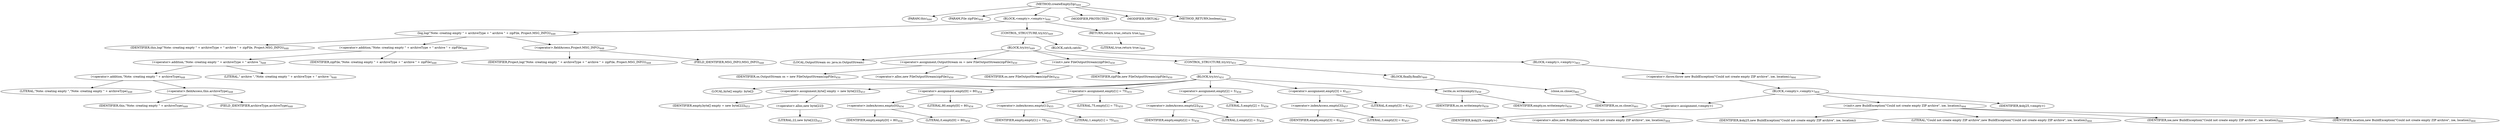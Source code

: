 digraph "createEmptyZip" {  
"1036" [label = <(METHOD,createEmptyZip)<SUB>444</SUB>> ]
"52" [label = <(PARAM,this)<SUB>444</SUB>> ]
"1037" [label = <(PARAM,File zipFile)<SUB>444</SUB>> ]
"1038" [label = <(BLOCK,&lt;empty&gt;,&lt;empty&gt;)<SUB>444</SUB>> ]
"1039" [label = <(log,log(&quot;Note: creating empty &quot; + archiveType + &quot; archive &quot; + zipFile, Project.MSG_INFO))<SUB>448</SUB>> ]
"51" [label = <(IDENTIFIER,this,log(&quot;Note: creating empty &quot; + archiveType + &quot; archive &quot; + zipFile, Project.MSG_INFO))<SUB>448</SUB>> ]
"1040" [label = <(&lt;operator&gt;.addition,&quot;Note: creating empty &quot; + archiveType + &quot; archive &quot; + zipFile)<SUB>448</SUB>> ]
"1041" [label = <(&lt;operator&gt;.addition,&quot;Note: creating empty &quot; + archiveType + &quot; archive &quot;)<SUB>448</SUB>> ]
"1042" [label = <(&lt;operator&gt;.addition,&quot;Note: creating empty &quot; + archiveType)<SUB>448</SUB>> ]
"1043" [label = <(LITERAL,&quot;Note: creating empty &quot;,&quot;Note: creating empty &quot; + archiveType)<SUB>448</SUB>> ]
"1044" [label = <(&lt;operator&gt;.fieldAccess,this.archiveType)<SUB>448</SUB>> ]
"1045" [label = <(IDENTIFIER,this,&quot;Note: creating empty &quot; + archiveType)<SUB>448</SUB>> ]
"1046" [label = <(FIELD_IDENTIFIER,archiveType,archiveType)<SUB>448</SUB>> ]
"1047" [label = <(LITERAL,&quot; archive &quot;,&quot;Note: creating empty &quot; + archiveType + &quot; archive &quot;)<SUB>448</SUB>> ]
"1048" [label = <(IDENTIFIER,zipFile,&quot;Note: creating empty &quot; + archiveType + &quot; archive &quot; + zipFile)<SUB>448</SUB>> ]
"1049" [label = <(&lt;operator&gt;.fieldAccess,Project.MSG_INFO)<SUB>448</SUB>> ]
"1050" [label = <(IDENTIFIER,Project,log(&quot;Note: creating empty &quot; + archiveType + &quot; archive &quot; + zipFile, Project.MSG_INFO))<SUB>448</SUB>> ]
"1051" [label = <(FIELD_IDENTIFIER,MSG_INFO,MSG_INFO)<SUB>448</SUB>> ]
"1052" [label = <(CONTROL_STRUCTURE,try,try)<SUB>449</SUB>> ]
"1053" [label = <(BLOCK,try,try)<SUB>449</SUB>> ]
"54" [label = <(LOCAL,OutputStream os: java.io.OutputStream)> ]
"1054" [label = <(&lt;operator&gt;.assignment,OutputStream os = new FileOutputStream(zipFile))<SUB>450</SUB>> ]
"1055" [label = <(IDENTIFIER,os,OutputStream os = new FileOutputStream(zipFile))<SUB>450</SUB>> ]
"1056" [label = <(&lt;operator&gt;.alloc,new FileOutputStream(zipFile))<SUB>450</SUB>> ]
"1057" [label = <(&lt;init&gt;,new FileOutputStream(zipFile))<SUB>450</SUB>> ]
"53" [label = <(IDENTIFIER,os,new FileOutputStream(zipFile))<SUB>450</SUB>> ]
"1058" [label = <(IDENTIFIER,zipFile,new FileOutputStream(zipFile))<SUB>450</SUB>> ]
"1059" [label = <(CONTROL_STRUCTURE,try,try)<SUB>451</SUB>> ]
"1060" [label = <(BLOCK,try,try)<SUB>451</SUB>> ]
"1061" [label = <(LOCAL,byte[] empty: byte[])> ]
"1062" [label = <(&lt;operator&gt;.assignment,byte[] empty = new byte[22])<SUB>453</SUB>> ]
"1063" [label = <(IDENTIFIER,empty,byte[] empty = new byte[22])<SUB>453</SUB>> ]
"1064" [label = <(&lt;operator&gt;.alloc,new byte[22])> ]
"1065" [label = <(LITERAL,22,new byte[22])<SUB>453</SUB>> ]
"1066" [label = <(&lt;operator&gt;.assignment,empty[0] = 80)<SUB>454</SUB>> ]
"1067" [label = <(&lt;operator&gt;.indexAccess,empty[0])<SUB>454</SUB>> ]
"1068" [label = <(IDENTIFIER,empty,empty[0] = 80)<SUB>454</SUB>> ]
"1069" [label = <(LITERAL,0,empty[0] = 80)<SUB>454</SUB>> ]
"1070" [label = <(LITERAL,80,empty[0] = 80)<SUB>454</SUB>> ]
"1071" [label = <(&lt;operator&gt;.assignment,empty[1] = 75)<SUB>455</SUB>> ]
"1072" [label = <(&lt;operator&gt;.indexAccess,empty[1])<SUB>455</SUB>> ]
"1073" [label = <(IDENTIFIER,empty,empty[1] = 75)<SUB>455</SUB>> ]
"1074" [label = <(LITERAL,1,empty[1] = 75)<SUB>455</SUB>> ]
"1075" [label = <(LITERAL,75,empty[1] = 75)<SUB>455</SUB>> ]
"1076" [label = <(&lt;operator&gt;.assignment,empty[2] = 5)<SUB>456</SUB>> ]
"1077" [label = <(&lt;operator&gt;.indexAccess,empty[2])<SUB>456</SUB>> ]
"1078" [label = <(IDENTIFIER,empty,empty[2] = 5)<SUB>456</SUB>> ]
"1079" [label = <(LITERAL,2,empty[2] = 5)<SUB>456</SUB>> ]
"1080" [label = <(LITERAL,5,empty[2] = 5)<SUB>456</SUB>> ]
"1081" [label = <(&lt;operator&gt;.assignment,empty[3] = 6)<SUB>457</SUB>> ]
"1082" [label = <(&lt;operator&gt;.indexAccess,empty[3])<SUB>457</SUB>> ]
"1083" [label = <(IDENTIFIER,empty,empty[3] = 6)<SUB>457</SUB>> ]
"1084" [label = <(LITERAL,3,empty[3] = 6)<SUB>457</SUB>> ]
"1085" [label = <(LITERAL,6,empty[3] = 6)<SUB>457</SUB>> ]
"1086" [label = <(write,os.write(empty))<SUB>459</SUB>> ]
"1087" [label = <(IDENTIFIER,os,os.write(empty))<SUB>459</SUB>> ]
"1088" [label = <(IDENTIFIER,empty,os.write(empty))<SUB>459</SUB>> ]
"1089" [label = <(BLOCK,finally,finally)<SUB>460</SUB>> ]
"1090" [label = <(close,os.close())<SUB>461</SUB>> ]
"1091" [label = <(IDENTIFIER,os,os.close())<SUB>461</SUB>> ]
"1092" [label = <(BLOCK,catch,catch)> ]
"1093" [label = <(BLOCK,&lt;empty&gt;,&lt;empty&gt;)<SUB>463</SUB>> ]
"1094" [label = <(&lt;operator&gt;.throw,throw new BuildException(&quot;Could not create empty ZIP archive&quot;, ioe, location);)<SUB>464</SUB>> ]
"1095" [label = <(BLOCK,&lt;empty&gt;,&lt;empty&gt;)<SUB>464</SUB>> ]
"1096" [label = <(&lt;operator&gt;.assignment,&lt;empty&gt;)> ]
"1097" [label = <(IDENTIFIER,$obj25,&lt;empty&gt;)> ]
"1098" [label = <(&lt;operator&gt;.alloc,new BuildException(&quot;Could not create empty ZIP archive&quot;, ioe, location))<SUB>464</SUB>> ]
"1099" [label = <(&lt;init&gt;,new BuildException(&quot;Could not create empty ZIP archive&quot;, ioe, location))<SUB>464</SUB>> ]
"1100" [label = <(IDENTIFIER,$obj25,new BuildException(&quot;Could not create empty ZIP archive&quot;, ioe, location))> ]
"1101" [label = <(LITERAL,&quot;Could not create empty ZIP archive&quot;,new BuildException(&quot;Could not create empty ZIP archive&quot;, ioe, location))<SUB>464</SUB>> ]
"1102" [label = <(IDENTIFIER,ioe,new BuildException(&quot;Could not create empty ZIP archive&quot;, ioe, location))<SUB>464</SUB>> ]
"1103" [label = <(IDENTIFIER,location,new BuildException(&quot;Could not create empty ZIP archive&quot;, ioe, location))<SUB>464</SUB>> ]
"1104" [label = <(IDENTIFIER,$obj25,&lt;empty&gt;)> ]
"1105" [label = <(RETURN,return true;,return true;)<SUB>466</SUB>> ]
"1106" [label = <(LITERAL,true,return true;)<SUB>466</SUB>> ]
"1107" [label = <(MODIFIER,PROTECTED)> ]
"1108" [label = <(MODIFIER,VIRTUAL)> ]
"1109" [label = <(METHOD_RETURN,boolean)<SUB>444</SUB>> ]
  "1036" -> "52" 
  "1036" -> "1037" 
  "1036" -> "1038" 
  "1036" -> "1107" 
  "1036" -> "1108" 
  "1036" -> "1109" 
  "1038" -> "1039" 
  "1038" -> "1052" 
  "1038" -> "1105" 
  "1039" -> "51" 
  "1039" -> "1040" 
  "1039" -> "1049" 
  "1040" -> "1041" 
  "1040" -> "1048" 
  "1041" -> "1042" 
  "1041" -> "1047" 
  "1042" -> "1043" 
  "1042" -> "1044" 
  "1044" -> "1045" 
  "1044" -> "1046" 
  "1049" -> "1050" 
  "1049" -> "1051" 
  "1052" -> "1053" 
  "1052" -> "1092" 
  "1053" -> "54" 
  "1053" -> "1054" 
  "1053" -> "1057" 
  "1053" -> "1059" 
  "1054" -> "1055" 
  "1054" -> "1056" 
  "1057" -> "53" 
  "1057" -> "1058" 
  "1059" -> "1060" 
  "1059" -> "1089" 
  "1060" -> "1061" 
  "1060" -> "1062" 
  "1060" -> "1066" 
  "1060" -> "1071" 
  "1060" -> "1076" 
  "1060" -> "1081" 
  "1060" -> "1086" 
  "1062" -> "1063" 
  "1062" -> "1064" 
  "1064" -> "1065" 
  "1066" -> "1067" 
  "1066" -> "1070" 
  "1067" -> "1068" 
  "1067" -> "1069" 
  "1071" -> "1072" 
  "1071" -> "1075" 
  "1072" -> "1073" 
  "1072" -> "1074" 
  "1076" -> "1077" 
  "1076" -> "1080" 
  "1077" -> "1078" 
  "1077" -> "1079" 
  "1081" -> "1082" 
  "1081" -> "1085" 
  "1082" -> "1083" 
  "1082" -> "1084" 
  "1086" -> "1087" 
  "1086" -> "1088" 
  "1089" -> "1090" 
  "1090" -> "1091" 
  "1092" -> "1093" 
  "1093" -> "1094" 
  "1094" -> "1095" 
  "1095" -> "1096" 
  "1095" -> "1099" 
  "1095" -> "1104" 
  "1096" -> "1097" 
  "1096" -> "1098" 
  "1099" -> "1100" 
  "1099" -> "1101" 
  "1099" -> "1102" 
  "1099" -> "1103" 
  "1105" -> "1106" 
}
